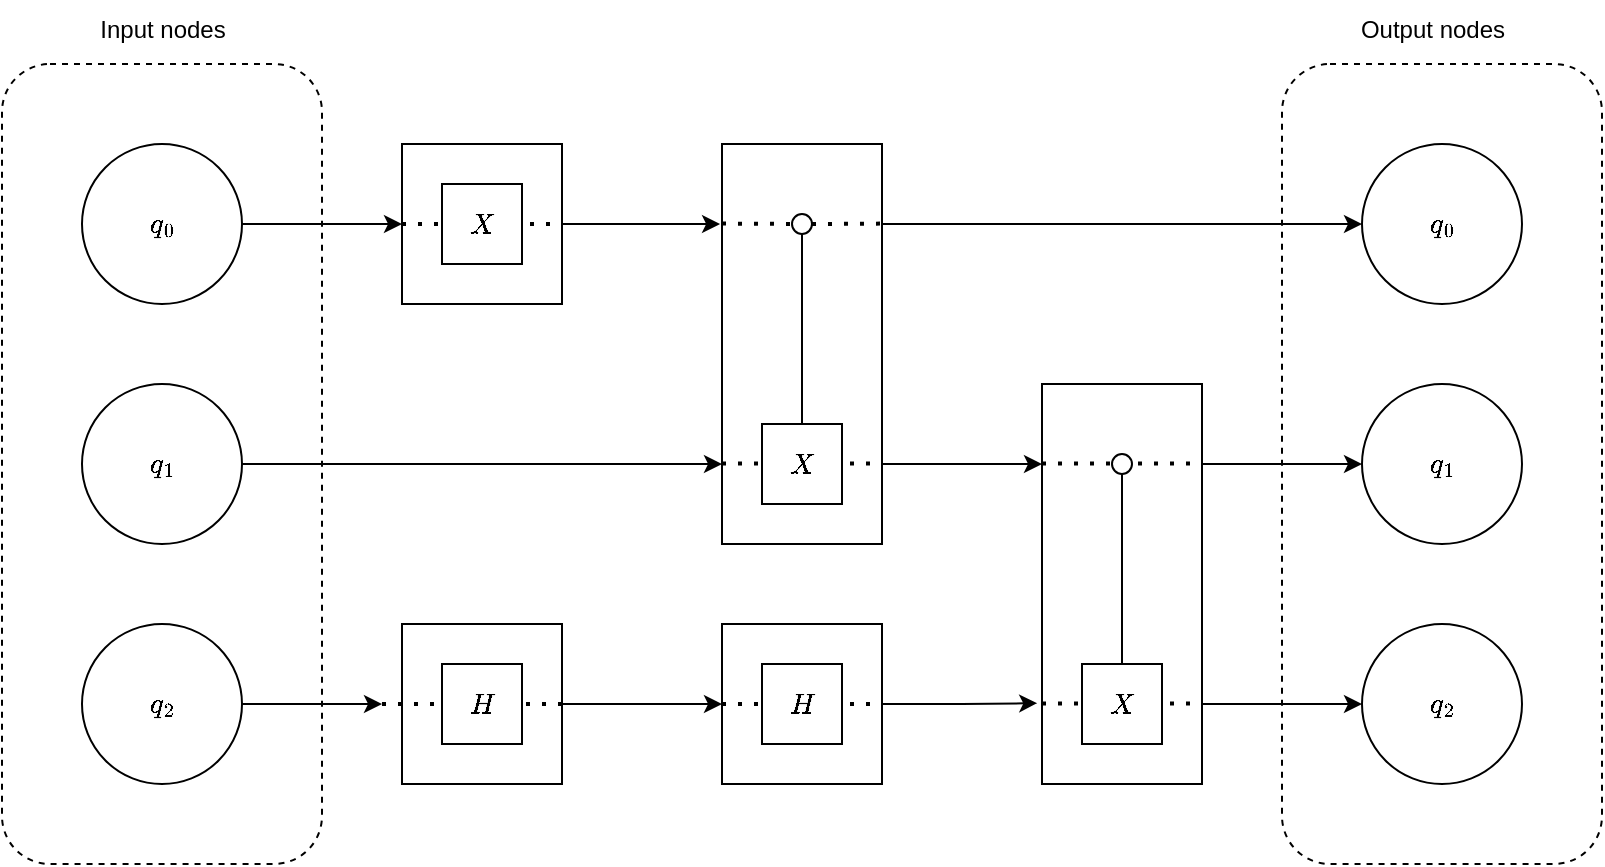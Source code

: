 <mxfile version="24.7.17">
  <diagram name="Page-1" id="TqO0XknMDxeJT55NkYOL">
    <mxGraphModel dx="1430" dy="825" grid="1" gridSize="10" guides="1" tooltips="1" connect="1" arrows="1" fold="1" page="1" pageScale="1" pageWidth="850" pageHeight="1100" math="1" shadow="0">
      <root>
        <mxCell id="0" />
        <mxCell id="1" parent="0" />
        <mxCell id="89ghsDv7PfAujkezo9FC-46" value="" style="rounded=1;whiteSpace=wrap;html=1;dashed=1;" vertex="1" parent="1">
          <mxGeometry x="640" y="42" width="160" height="400" as="geometry" />
        </mxCell>
        <mxCell id="89ghsDv7PfAujkezo9FC-45" value="" style="rounded=1;whiteSpace=wrap;html=1;dashed=1;" vertex="1" parent="1">
          <mxGeometry y="42" width="160" height="400" as="geometry" />
        </mxCell>
        <mxCell id="89ghsDv7PfAujkezo9FC-12" style="edgeStyle=orthogonalEdgeStyle;rounded=0;orthogonalLoop=1;jettySize=auto;html=1;entryX=0;entryY=0.5;entryDx=0;entryDy=0;" edge="1" parent="1" source="89ghsDv7PfAujkezo9FC-1" target="89ghsDv7PfAujkezo9FC-4">
          <mxGeometry relative="1" as="geometry" />
        </mxCell>
        <mxCell id="89ghsDv7PfAujkezo9FC-1" value="$$q_0$$" style="ellipse;whiteSpace=wrap;html=1;" vertex="1" parent="1">
          <mxGeometry x="40" y="82" width="80" height="80" as="geometry" />
        </mxCell>
        <mxCell id="89ghsDv7PfAujkezo9FC-19" style="edgeStyle=orthogonalEdgeStyle;rounded=0;orthogonalLoop=1;jettySize=auto;html=1;" edge="1" parent="1" source="89ghsDv7PfAujkezo9FC-2">
          <mxGeometry relative="1" as="geometry">
            <mxPoint x="360" y="242" as="targetPoint" />
          </mxGeometry>
        </mxCell>
        <mxCell id="89ghsDv7PfAujkezo9FC-2" value="$$q_1$$" style="ellipse;whiteSpace=wrap;html=1;" vertex="1" parent="1">
          <mxGeometry x="40" y="202" width="80" height="80" as="geometry" />
        </mxCell>
        <mxCell id="89ghsDv7PfAujkezo9FC-29" style="edgeStyle=orthogonalEdgeStyle;rounded=0;orthogonalLoop=1;jettySize=auto;html=1;" edge="1" parent="1" source="89ghsDv7PfAujkezo9FC-3">
          <mxGeometry relative="1" as="geometry">
            <mxPoint x="190" y="362" as="targetPoint" />
          </mxGeometry>
        </mxCell>
        <mxCell id="89ghsDv7PfAujkezo9FC-3" value="$$q_2$$" style="ellipse;whiteSpace=wrap;html=1;" vertex="1" parent="1">
          <mxGeometry x="40" y="322" width="80" height="80" as="geometry" />
        </mxCell>
        <mxCell id="89ghsDv7PfAujkezo9FC-4" value="" style="rounded=0;whiteSpace=wrap;html=1;" vertex="1" parent="1">
          <mxGeometry x="200" y="82" width="80" height="80" as="geometry" />
        </mxCell>
        <mxCell id="89ghsDv7PfAujkezo9FC-13" style="edgeStyle=orthogonalEdgeStyle;rounded=0;orthogonalLoop=1;jettySize=auto;html=1;entryX=0;entryY=0.5;entryDx=0;entryDy=0;" edge="1" parent="1" source="89ghsDv7PfAujkezo9FC-5" target="89ghsDv7PfAujkezo9FC-7">
          <mxGeometry relative="1" as="geometry">
            <Array as="points">
              <mxPoint x="500" y="122" />
              <mxPoint x="500" y="122" />
            </Array>
          </mxGeometry>
        </mxCell>
        <mxCell id="89ghsDv7PfAujkezo9FC-21" style="edgeStyle=orthogonalEdgeStyle;rounded=0;orthogonalLoop=1;jettySize=auto;html=1;" edge="1" parent="1" source="89ghsDv7PfAujkezo9FC-5">
          <mxGeometry relative="1" as="geometry">
            <mxPoint x="520" y="242" as="targetPoint" />
            <Array as="points">
              <mxPoint x="500" y="242" />
              <mxPoint x="500" y="242" />
            </Array>
          </mxGeometry>
        </mxCell>
        <mxCell id="89ghsDv7PfAujkezo9FC-5" value="" style="rounded=0;whiteSpace=wrap;html=1;" vertex="1" parent="1">
          <mxGeometry x="360" y="82" width="80" height="200" as="geometry" />
        </mxCell>
        <mxCell id="89ghsDv7PfAujkezo9FC-22" style="edgeStyle=orthogonalEdgeStyle;rounded=0;orthogonalLoop=1;jettySize=auto;html=1;entryX=0;entryY=0.5;entryDx=0;entryDy=0;" edge="1" parent="1" source="89ghsDv7PfAujkezo9FC-6" target="89ghsDv7PfAujkezo9FC-8">
          <mxGeometry relative="1" as="geometry">
            <Array as="points">
              <mxPoint x="620" y="242" />
              <mxPoint x="620" y="242" />
            </Array>
          </mxGeometry>
        </mxCell>
        <mxCell id="89ghsDv7PfAujkezo9FC-32" style="edgeStyle=orthogonalEdgeStyle;rounded=0;orthogonalLoop=1;jettySize=auto;html=1;entryX=0;entryY=0.5;entryDx=0;entryDy=0;" edge="1" parent="1" source="89ghsDv7PfAujkezo9FC-6" target="89ghsDv7PfAujkezo9FC-9">
          <mxGeometry relative="1" as="geometry">
            <Array as="points">
              <mxPoint x="620" y="362" />
              <mxPoint x="620" y="362" />
            </Array>
          </mxGeometry>
        </mxCell>
        <mxCell id="89ghsDv7PfAujkezo9FC-6" value="" style="rounded=0;whiteSpace=wrap;html=1;" vertex="1" parent="1">
          <mxGeometry x="520" y="202" width="80" height="200" as="geometry" />
        </mxCell>
        <mxCell id="89ghsDv7PfAujkezo9FC-7" value="$$q_0$$" style="ellipse;whiteSpace=wrap;html=1;" vertex="1" parent="1">
          <mxGeometry x="680" y="82" width="80" height="80" as="geometry" />
        </mxCell>
        <mxCell id="89ghsDv7PfAujkezo9FC-8" value="$$q_1$$" style="ellipse;whiteSpace=wrap;html=1;" vertex="1" parent="1">
          <mxGeometry x="680" y="202" width="80" height="80" as="geometry" />
        </mxCell>
        <mxCell id="89ghsDv7PfAujkezo9FC-9" value="$$q_2$$" style="ellipse;whiteSpace=wrap;html=1;" vertex="1" parent="1">
          <mxGeometry x="680" y="322" width="80" height="80" as="geometry" />
        </mxCell>
        <mxCell id="89ghsDv7PfAujkezo9FC-11" style="edgeStyle=orthogonalEdgeStyle;rounded=0;orthogonalLoop=1;jettySize=auto;html=1;entryX=-0.012;entryY=0.2;entryDx=0;entryDy=0;entryPerimeter=0;" edge="1" parent="1" source="89ghsDv7PfAujkezo9FC-4" target="89ghsDv7PfAujkezo9FC-5">
          <mxGeometry relative="1" as="geometry" />
        </mxCell>
        <mxCell id="89ghsDv7PfAujkezo9FC-15" value="" style="endArrow=none;dashed=1;html=1;dashPattern=1 3;strokeWidth=2;rounded=0;entryX=1;entryY=0.5;entryDx=0;entryDy=0;" edge="1" parent="1" target="89ghsDv7PfAujkezo9FC-4">
          <mxGeometry width="50" height="50" relative="1" as="geometry">
            <mxPoint x="200" y="122" as="sourcePoint" />
            <mxPoint x="250" y="72" as="targetPoint" />
          </mxGeometry>
        </mxCell>
        <mxCell id="89ghsDv7PfAujkezo9FC-16" value="" style="endArrow=none;dashed=1;html=1;dashPattern=1 3;strokeWidth=2;rounded=0;entryX=1;entryY=0.5;entryDx=0;entryDy=0;" edge="1" parent="1" source="89ghsDv7PfAujkezo9FC-40">
          <mxGeometry width="50" height="50" relative="1" as="geometry">
            <mxPoint x="360" y="121.8" as="sourcePoint" />
            <mxPoint x="440" y="121.8" as="targetPoint" />
          </mxGeometry>
        </mxCell>
        <mxCell id="89ghsDv7PfAujkezo9FC-17" value="" style="endArrow=none;dashed=1;html=1;dashPattern=1 3;strokeWidth=2;rounded=0;entryX=1;entryY=0.5;entryDx=0;entryDy=0;" edge="1" parent="1">
          <mxGeometry width="50" height="50" relative="1" as="geometry">
            <mxPoint x="360" y="241.8" as="sourcePoint" />
            <mxPoint x="440" y="241.8" as="targetPoint" />
          </mxGeometry>
        </mxCell>
        <mxCell id="89ghsDv7PfAujkezo9FC-20" value="" style="endArrow=none;dashed=1;html=1;dashPattern=1 3;strokeWidth=2;rounded=0;entryX=1;entryY=0.5;entryDx=0;entryDy=0;" edge="1" parent="1">
          <mxGeometry width="50" height="50" relative="1" as="geometry">
            <mxPoint x="520" y="241.8" as="sourcePoint" />
            <mxPoint x="600" y="241.8" as="targetPoint" />
          </mxGeometry>
        </mxCell>
        <mxCell id="89ghsDv7PfAujkezo9FC-30" style="edgeStyle=orthogonalEdgeStyle;rounded=0;orthogonalLoop=1;jettySize=auto;html=1;" edge="1" parent="1" source="89ghsDv7PfAujkezo9FC-25">
          <mxGeometry relative="1" as="geometry">
            <mxPoint x="360" y="362" as="targetPoint" />
          </mxGeometry>
        </mxCell>
        <mxCell id="89ghsDv7PfAujkezo9FC-25" value="" style="rounded=0;whiteSpace=wrap;html=1;" vertex="1" parent="1">
          <mxGeometry x="200" y="322" width="80" height="80" as="geometry" />
        </mxCell>
        <mxCell id="89ghsDv7PfAujkezo9FC-26" value="" style="endArrow=none;dashed=1;html=1;dashPattern=1 3;strokeWidth=2;rounded=0;entryX=1;entryY=0.5;entryDx=0;entryDy=0;" edge="1" parent="1" target="89ghsDv7PfAujkezo9FC-25">
          <mxGeometry width="50" height="50" relative="1" as="geometry">
            <mxPoint x="190" y="362" as="sourcePoint" />
            <mxPoint x="240" y="312" as="targetPoint" />
          </mxGeometry>
        </mxCell>
        <mxCell id="89ghsDv7PfAujkezo9FC-27" value="" style="rounded=0;whiteSpace=wrap;html=1;" vertex="1" parent="1">
          <mxGeometry x="360" y="322" width="80" height="80" as="geometry" />
        </mxCell>
        <mxCell id="89ghsDv7PfAujkezo9FC-28" value="" style="endArrow=none;dashed=1;html=1;dashPattern=1 3;strokeWidth=2;rounded=0;entryX=1;entryY=0.5;entryDx=0;entryDy=0;" edge="1" parent="1" target="89ghsDv7PfAujkezo9FC-27">
          <mxGeometry width="50" height="50" relative="1" as="geometry">
            <mxPoint x="360" y="362" as="sourcePoint" />
            <mxPoint x="410" y="312" as="targetPoint" />
          </mxGeometry>
        </mxCell>
        <mxCell id="89ghsDv7PfAujkezo9FC-31" style="edgeStyle=orthogonalEdgeStyle;rounded=0;orthogonalLoop=1;jettySize=auto;html=1;entryX=-0.03;entryY=0.798;entryDx=0;entryDy=0;entryPerimeter=0;" edge="1" parent="1" source="89ghsDv7PfAujkezo9FC-27" target="89ghsDv7PfAujkezo9FC-6">
          <mxGeometry relative="1" as="geometry" />
        </mxCell>
        <mxCell id="89ghsDv7PfAujkezo9FC-33" value="" style="endArrow=none;dashed=1;html=1;dashPattern=1 3;strokeWidth=2;rounded=0;entryX=1;entryY=0.5;entryDx=0;entryDy=0;" edge="1" parent="1">
          <mxGeometry width="50" height="50" relative="1" as="geometry">
            <mxPoint x="520" y="361.8" as="sourcePoint" />
            <mxPoint x="600" y="361.8" as="targetPoint" />
          </mxGeometry>
        </mxCell>
        <mxCell id="89ghsDv7PfAujkezo9FC-35" value="$$X$$" style="whiteSpace=wrap;html=1;aspect=fixed;" vertex="1" parent="1">
          <mxGeometry x="220" y="102" width="40" height="40" as="geometry" />
        </mxCell>
        <mxCell id="89ghsDv7PfAujkezo9FC-36" value="$$H$$" style="whiteSpace=wrap;html=1;aspect=fixed;" vertex="1" parent="1">
          <mxGeometry x="220" y="342" width="40" height="40" as="geometry" />
        </mxCell>
        <mxCell id="89ghsDv7PfAujkezo9FC-37" value="$$H$$" style="whiteSpace=wrap;html=1;aspect=fixed;" vertex="1" parent="1">
          <mxGeometry x="380" y="342" width="40" height="40" as="geometry" />
        </mxCell>
        <mxCell id="89ghsDv7PfAujkezo9FC-38" value="$$X$$" style="whiteSpace=wrap;html=1;aspect=fixed;" vertex="1" parent="1">
          <mxGeometry x="380" y="222" width="40" height="40" as="geometry" />
        </mxCell>
        <mxCell id="89ghsDv7PfAujkezo9FC-39" value="$$X$$" style="whiteSpace=wrap;html=1;aspect=fixed;" vertex="1" parent="1">
          <mxGeometry x="540" y="342" width="40" height="40" as="geometry" />
        </mxCell>
        <mxCell id="89ghsDv7PfAujkezo9FC-41" value="" style="endArrow=none;dashed=1;html=1;dashPattern=1 3;strokeWidth=2;rounded=0;entryX=1;entryY=0.5;entryDx=0;entryDy=0;" edge="1" parent="1" target="89ghsDv7PfAujkezo9FC-40">
          <mxGeometry width="50" height="50" relative="1" as="geometry">
            <mxPoint x="360" y="121.8" as="sourcePoint" />
            <mxPoint x="440" y="121.8" as="targetPoint" />
          </mxGeometry>
        </mxCell>
        <mxCell id="89ghsDv7PfAujkezo9FC-42" style="edgeStyle=orthogonalEdgeStyle;rounded=0;orthogonalLoop=1;jettySize=auto;html=1;entryX=0.5;entryY=0;entryDx=0;entryDy=0;endArrow=none;endFill=0;" edge="1" parent="1" source="89ghsDv7PfAujkezo9FC-40" target="89ghsDv7PfAujkezo9FC-38">
          <mxGeometry relative="1" as="geometry" />
        </mxCell>
        <mxCell id="89ghsDv7PfAujkezo9FC-40" value="" style="ellipse;whiteSpace=wrap;html=1;aspect=fixed;" vertex="1" parent="1">
          <mxGeometry x="395" y="117" width="10" height="10" as="geometry" />
        </mxCell>
        <mxCell id="89ghsDv7PfAujkezo9FC-43" style="edgeStyle=orthogonalEdgeStyle;rounded=0;orthogonalLoop=1;jettySize=auto;html=1;entryX=0.5;entryY=0;entryDx=0;entryDy=0;endArrow=none;endFill=0;" edge="1" parent="1" source="89ghsDv7PfAujkezo9FC-44">
          <mxGeometry relative="1" as="geometry">
            <mxPoint x="560" y="342" as="targetPoint" />
          </mxGeometry>
        </mxCell>
        <mxCell id="89ghsDv7PfAujkezo9FC-44" value="" style="ellipse;whiteSpace=wrap;html=1;aspect=fixed;" vertex="1" parent="1">
          <mxGeometry x="555" y="237" width="10" height="10" as="geometry" />
        </mxCell>
        <mxCell id="89ghsDv7PfAujkezo9FC-47" value="Input nodes" style="text;html=1;align=center;verticalAlign=middle;resizable=0;points=[];autosize=1;strokeColor=none;fillColor=none;" vertex="1" parent="1">
          <mxGeometry x="35" y="10" width="90" height="30" as="geometry" />
        </mxCell>
        <mxCell id="89ghsDv7PfAujkezo9FC-48" value="Output nodes" style="text;html=1;align=center;verticalAlign=middle;resizable=0;points=[];autosize=1;strokeColor=none;fillColor=none;" vertex="1" parent="1">
          <mxGeometry x="665" y="10" width="100" height="30" as="geometry" />
        </mxCell>
      </root>
    </mxGraphModel>
  </diagram>
</mxfile>
